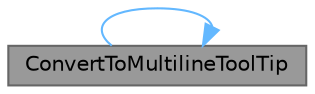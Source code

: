digraph "ConvertToMultilineToolTip"
{
 // INTERACTIVE_SVG=YES
 // LATEX_PDF_SIZE
  bgcolor="transparent";
  edge [fontname=Helvetica,fontsize=10,labelfontname=Helvetica,labelfontsize=10];
  node [fontname=Helvetica,fontsize=10,shape=box,height=0.2,width=0.4];
  rankdir="LR";
  Node1 [id="Node000001",label="ConvertToMultilineToolTip",height=0.2,width=0.4,color="gray40", fillcolor="grey60", style="filled", fontcolor="black",tooltip="Parses a string into multiple lines, for use with tooltips."];
  Node1 -> Node1 [id="edge1_Node000001_Node000001",color="steelblue1",style="solid",tooltip=" "];
}
